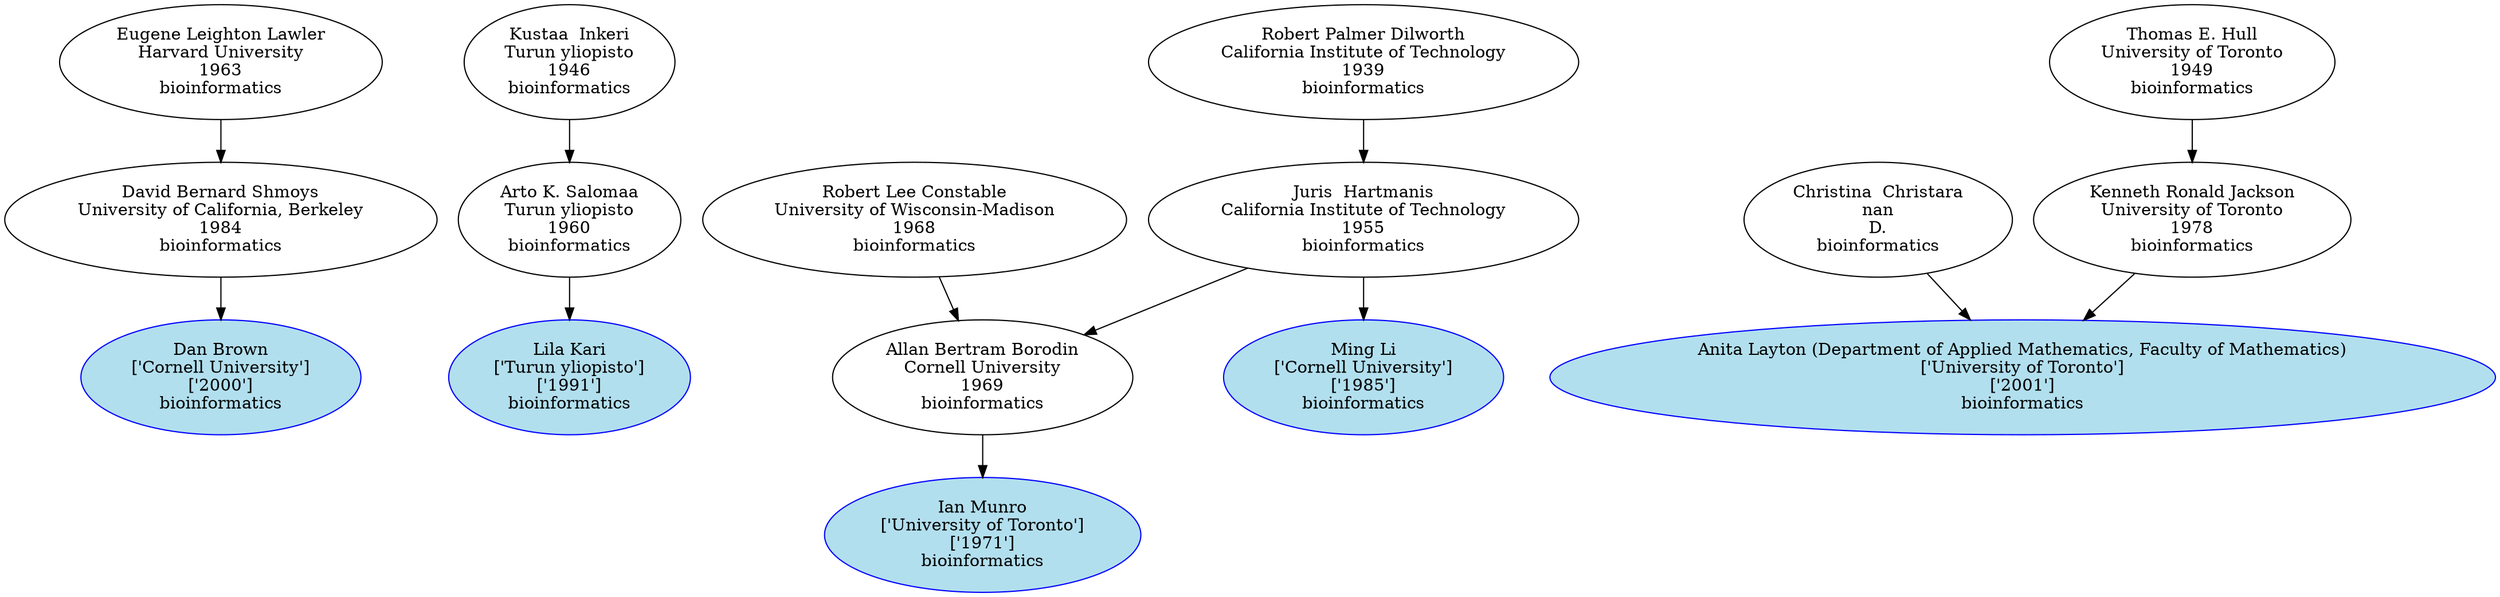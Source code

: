 digraph "Academic Genealogy for bioinformatics" {
	45379 [label="​Dan Brown
['Cornell University']
['2000']
bioinformatics" color=blue fillcolor=lightblue2 style=filled]
	20521 [label="Lila Kari
['Turun yliopisto']
['1991']
bioinformatics" color=blue fillcolor=lightblue2 style=filled]
	94793 [label="Ming Li
['Cornell University']
['1985']
bioinformatics" color=blue fillcolor=lightblue2 style=filled]
	65036 [label="Ian Munro
['University of Toronto']
['1971']
bioinformatics" color=blue fillcolor=lightblue2 style=filled]
	65049 [label="Anita Layton (Department of Applied Mathematics, Faculty of Mathematics)
['University of Toronto']
['2001']
bioinformatics" color=blue fillcolor=lightblue2 style=filled]
	36705 [label="David Bernard Shmoys
University of California, Berkeley
1984
bioinformatics"]
	20493 [label="Arto K. Salomaa
Turun yliopisto
1960
bioinformatics"]
	10404 [label="Juris  Hartmanis
California Institute of Technology
1955
bioinformatics"]
	42043 [label="Allan Bertram Borodin
Cornell University
1969
bioinformatics"]
	65023 [label="Christina  Christara
nan
D.
bioinformatics"]
	59043 [label="Kenneth Ronald Jackson
University of Toronto
1978
bioinformatics"]
	25276 [label="Eugene Leighton Lawler
Harvard University
1963
bioinformatics"]
	20538 [label="Kustaa  Inkeri
Turun yliopisto
1946
bioinformatics"]
	10395 [label="Robert Palmer Dilworth
California Institute of Technology
1939
bioinformatics"]
	9041 [label="Robert Lee Constable
University of Wisconsin-Madison
1968
bioinformatics"]
	17245 [label="Thomas E. Hull
University of Toronto
1949
bioinformatics"]
	36705 -> 45379
	20493 -> 20521
	10404 -> 94793
	42043 -> 65036
	65023 -> 65049
	59043 -> 65049
	25276 -> 36705
	20538 -> 20493
	10395 -> 10404
	9041 -> 42043
	10404 -> 42043
	17245 -> 59043
}
